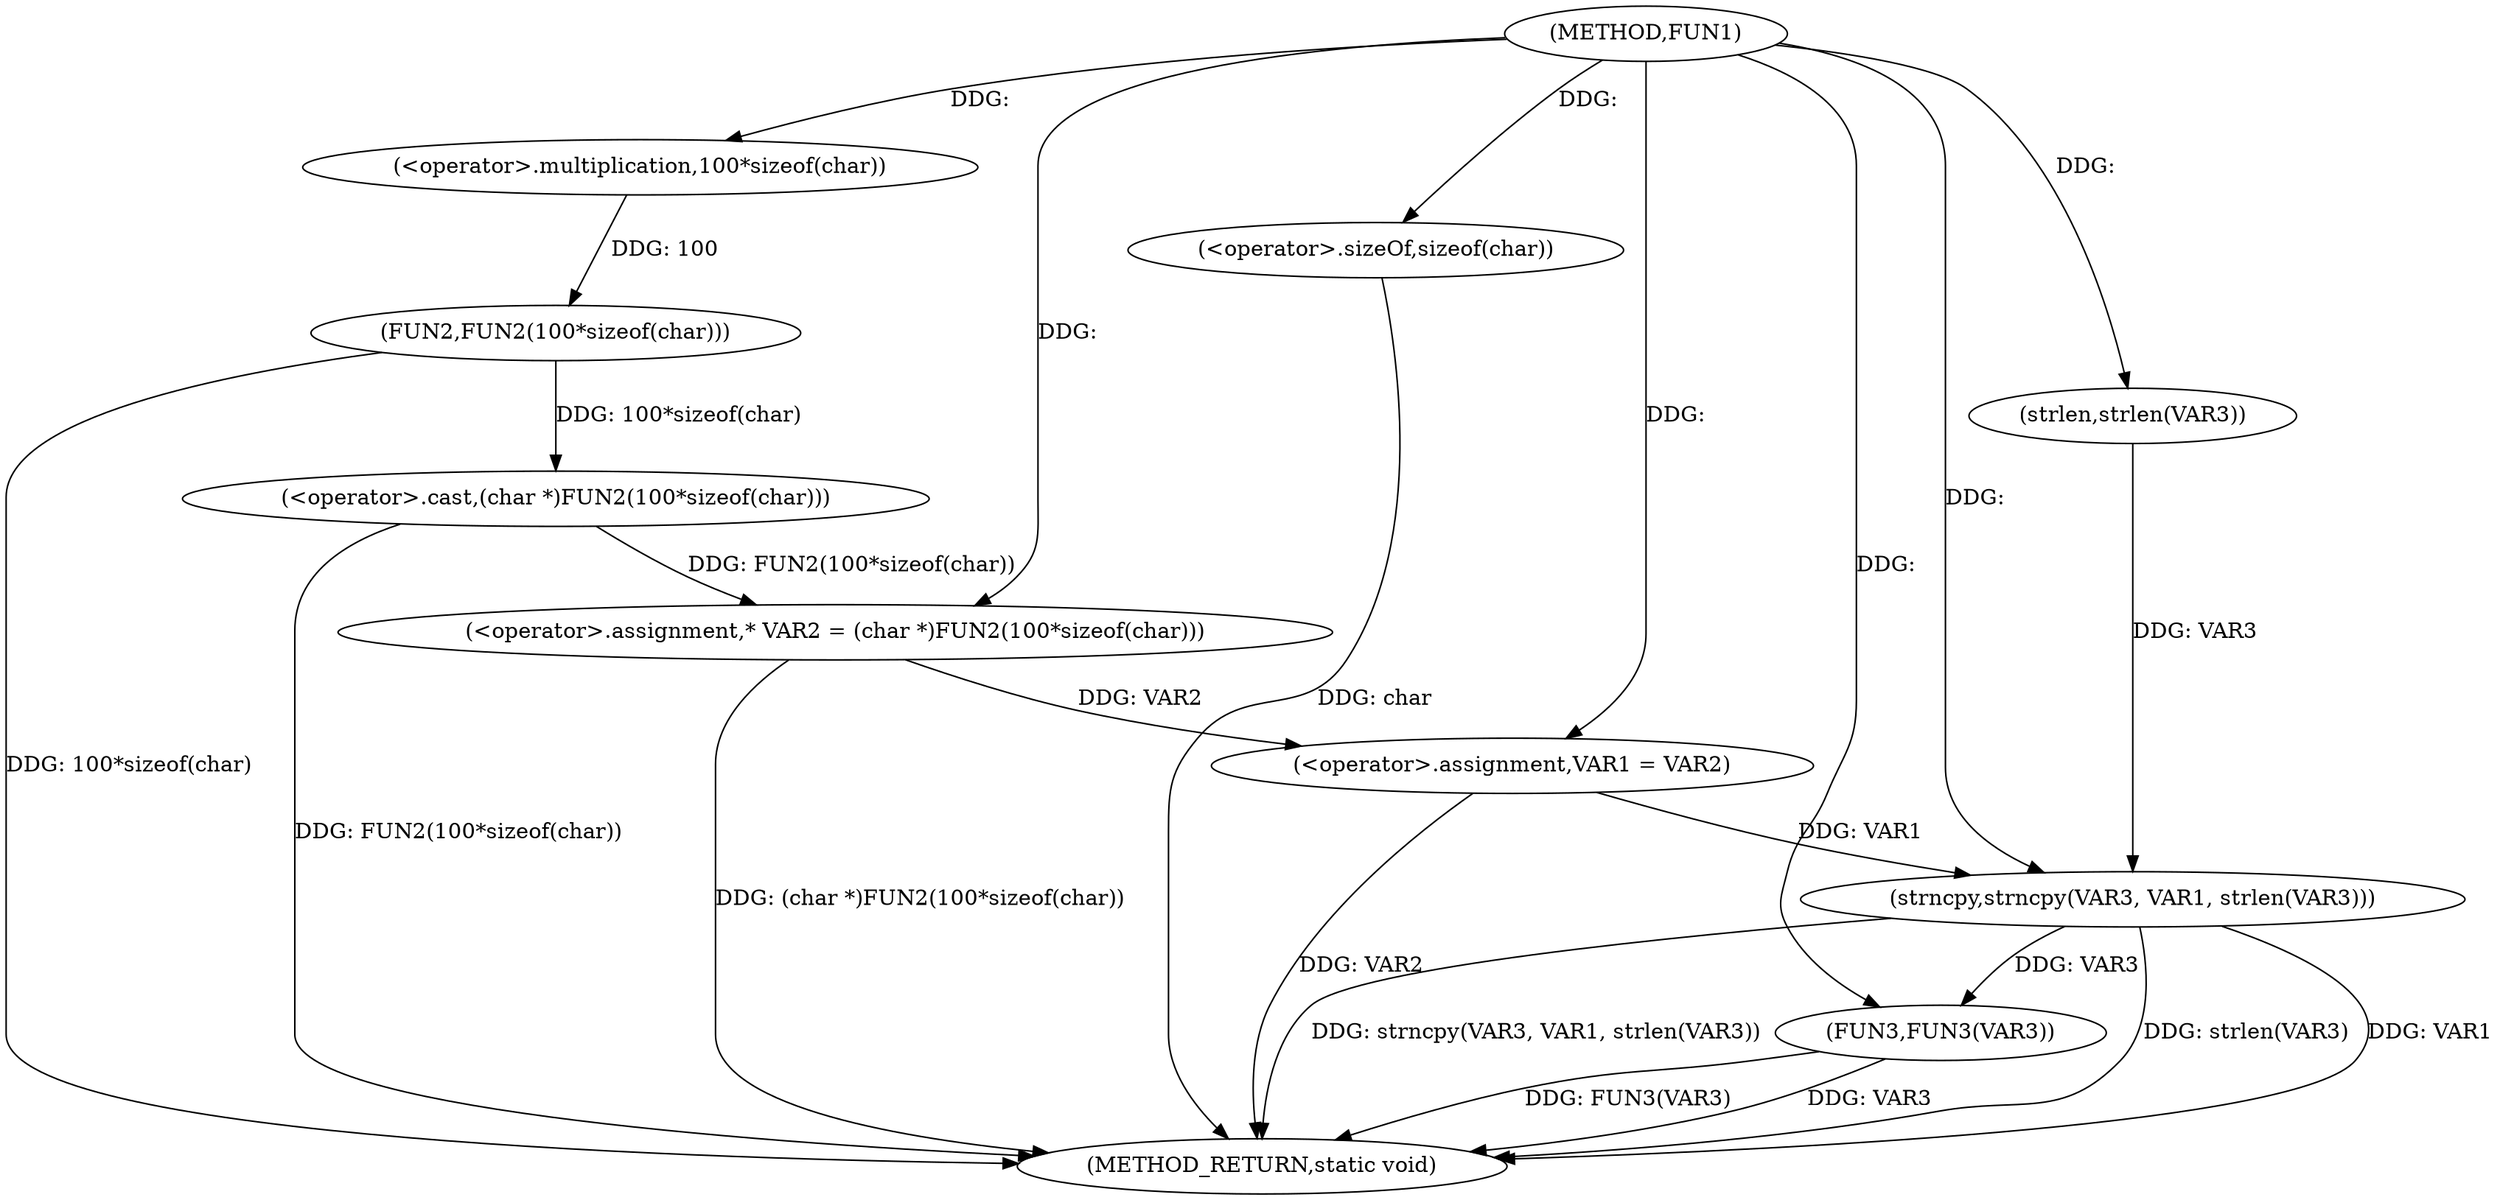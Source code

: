 digraph FUN1 {  
"1000100" [label = "(METHOD,FUN1)" ]
"1000125" [label = "(METHOD_RETURN,static void)" ]
"1000104" [label = "(<operator>.assignment,* VAR2 = (char *)FUN2(100*sizeof(char)))" ]
"1000106" [label = "(<operator>.cast,(char *)FUN2(100*sizeof(char)))" ]
"1000108" [label = "(FUN2,FUN2(100*sizeof(char)))" ]
"1000109" [label = "(<operator>.multiplication,100*sizeof(char))" ]
"1000111" [label = "(<operator>.sizeOf,sizeof(char))" ]
"1000113" [label = "(<operator>.assignment,VAR1 = VAR2)" ]
"1000118" [label = "(strncpy,strncpy(VAR3, VAR1, strlen(VAR3)))" ]
"1000121" [label = "(strlen,strlen(VAR3))" ]
"1000123" [label = "(FUN3,FUN3(VAR3))" ]
  "1000106" -> "1000125"  [ label = "DDG: FUN2(100*sizeof(char))"] 
  "1000123" -> "1000125"  [ label = "DDG: FUN3(VAR3)"] 
  "1000118" -> "1000125"  [ label = "DDG: strncpy(VAR3, VAR1, strlen(VAR3))"] 
  "1000111" -> "1000125"  [ label = "DDG: char"] 
  "1000123" -> "1000125"  [ label = "DDG: VAR3"] 
  "1000113" -> "1000125"  [ label = "DDG: VAR2"] 
  "1000118" -> "1000125"  [ label = "DDG: strlen(VAR3)"] 
  "1000118" -> "1000125"  [ label = "DDG: VAR1"] 
  "1000104" -> "1000125"  [ label = "DDG: (char *)FUN2(100*sizeof(char))"] 
  "1000108" -> "1000125"  [ label = "DDG: 100*sizeof(char)"] 
  "1000106" -> "1000104"  [ label = "DDG: FUN2(100*sizeof(char))"] 
  "1000100" -> "1000104"  [ label = "DDG: "] 
  "1000108" -> "1000106"  [ label = "DDG: 100*sizeof(char)"] 
  "1000109" -> "1000108"  [ label = "DDG: 100"] 
  "1000100" -> "1000109"  [ label = "DDG: "] 
  "1000100" -> "1000111"  [ label = "DDG: "] 
  "1000104" -> "1000113"  [ label = "DDG: VAR2"] 
  "1000100" -> "1000113"  [ label = "DDG: "] 
  "1000121" -> "1000118"  [ label = "DDG: VAR3"] 
  "1000100" -> "1000118"  [ label = "DDG: "] 
  "1000113" -> "1000118"  [ label = "DDG: VAR1"] 
  "1000100" -> "1000121"  [ label = "DDG: "] 
  "1000118" -> "1000123"  [ label = "DDG: VAR3"] 
  "1000100" -> "1000123"  [ label = "DDG: "] 
}
